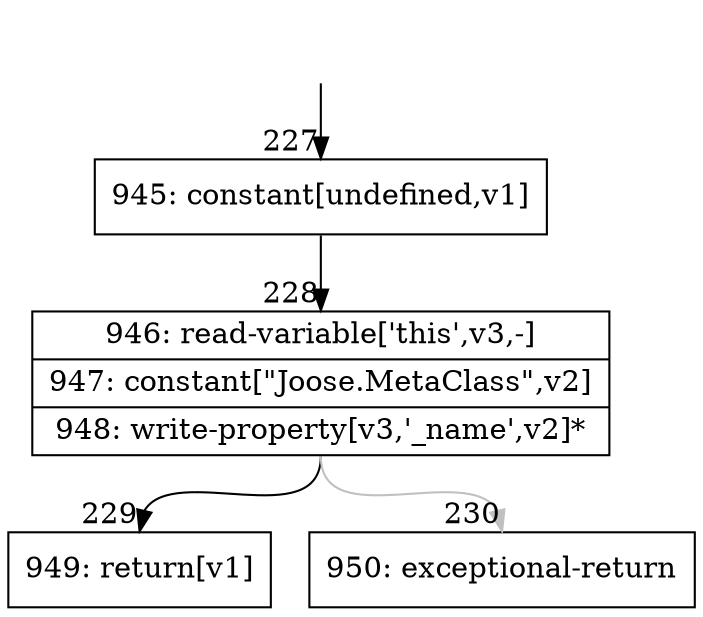 digraph {
rankdir="TD"
BB_entry25[shape=none,label=""];
BB_entry25 -> BB227 [tailport=s, headport=n, headlabel="    227"]
BB227 [shape=record label="{945: constant[undefined,v1]}" ] 
BB227 -> BB228 [tailport=s, headport=n, headlabel="      228"]
BB228 [shape=record label="{946: read-variable['this',v3,-]|947: constant[\"Joose.MetaClass\",v2]|948: write-property[v3,'_name',v2]*}" ] 
BB228 -> BB229 [tailport=s, headport=n, headlabel="      229"]
BB228 -> BB230 [tailport=s, headport=n, color=gray, headlabel="      230"]
BB229 [shape=record label="{949: return[v1]}" ] 
BB230 [shape=record label="{950: exceptional-return}" ] 
//#$~ 199
}
